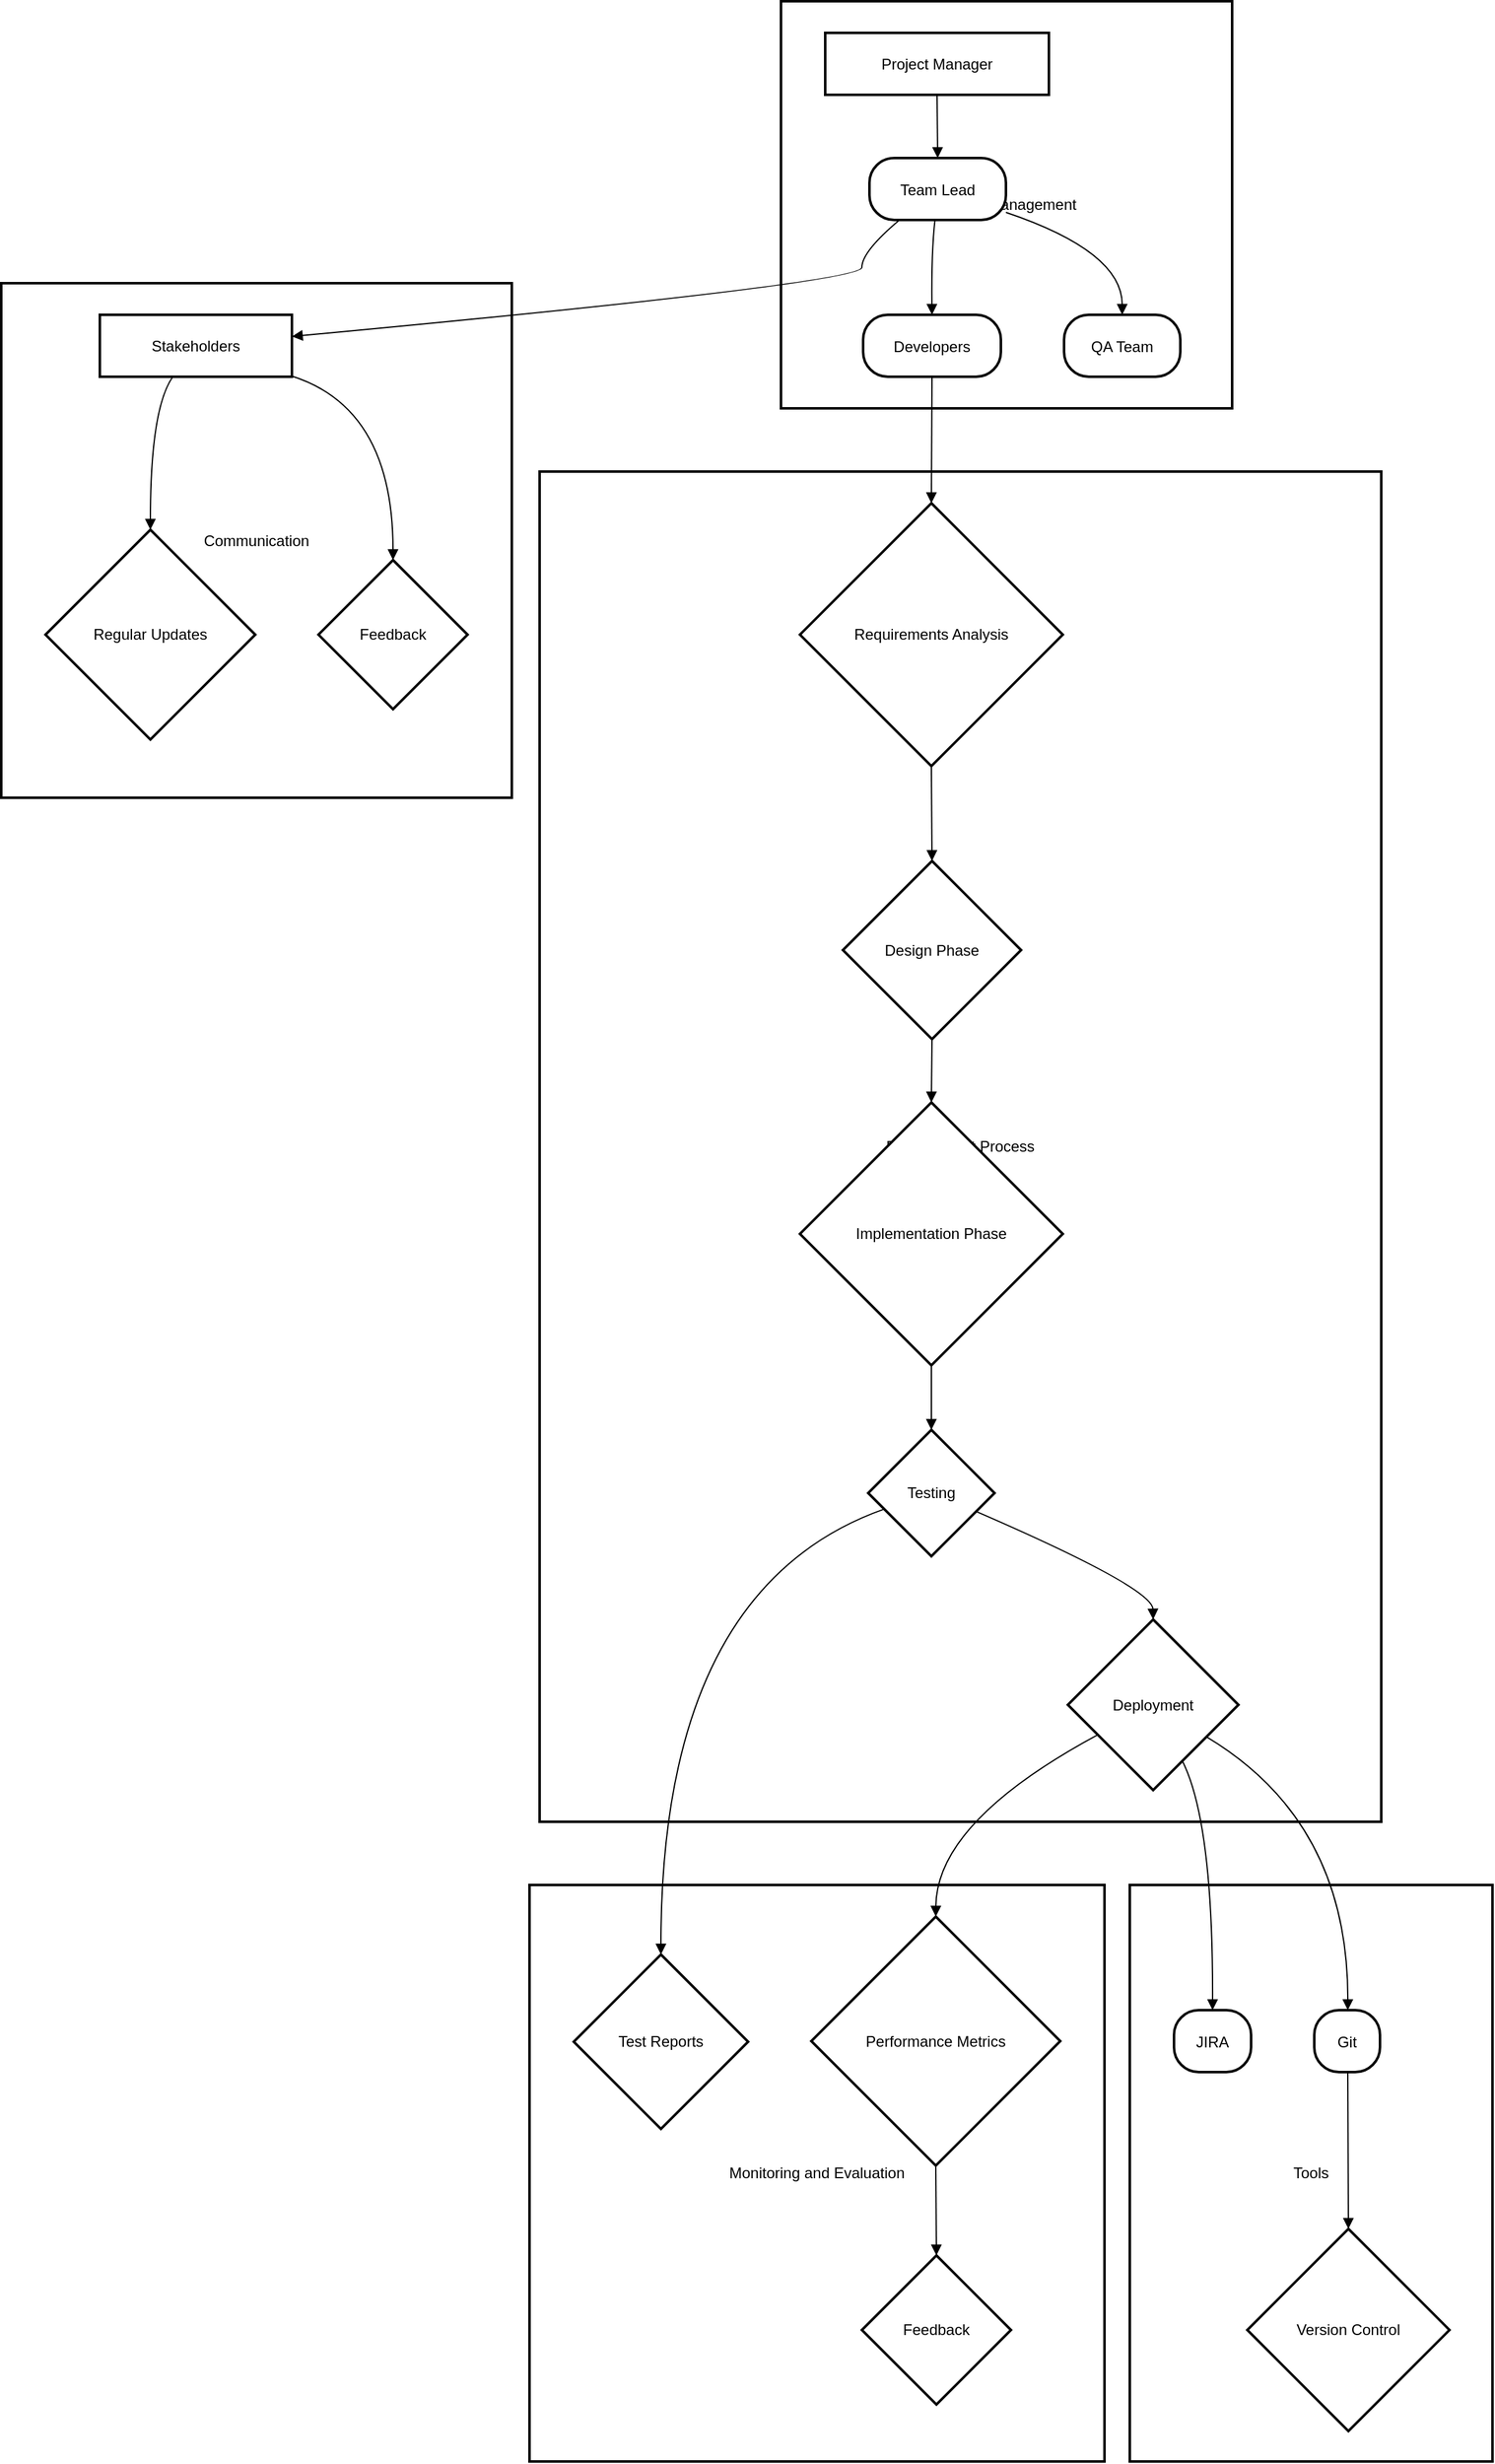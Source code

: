 <mxfile version="25.0.3">
  <diagram name="Page-1" id="fWQlzAEMGseuvwMkjwP3">
    <mxGraphModel>
      <root>
        <mxCell id="0" />
        <mxCell id="1" parent="0" />
        <mxCell id="2" value="Monitoring and Evaluation" style="whiteSpace=wrap;strokeWidth=2;" vertex="1" parent="1">
          <mxGeometry x="426" y="1498" width="455" height="456" as="geometry" />
        </mxCell>
        <mxCell id="3" value="Communication" style="whiteSpace=wrap;strokeWidth=2;" vertex="1" parent="1">
          <mxGeometry x="8" y="231" width="404" height="407" as="geometry" />
        </mxCell>
        <mxCell id="4" value="Tools" style="whiteSpace=wrap;strokeWidth=2;" vertex="1" parent="1">
          <mxGeometry x="901" y="1498" width="287" height="456" as="geometry" />
        </mxCell>
        <mxCell id="5" value="Development Process" style="whiteSpace=wrap;strokeWidth=2;" vertex="1" parent="1">
          <mxGeometry x="434" y="380" width="666" height="1068" as="geometry" />
        </mxCell>
        <mxCell id="6" value="Project Management" style="whiteSpace=wrap;strokeWidth=2;" vertex="1" parent="1">
          <mxGeometry x="625" y="8" width="357" height="322" as="geometry" />
        </mxCell>
        <mxCell id="7" value="Project Manager" style="whiteSpace=wrap;strokeWidth=2;" vertex="1" parent="1">
          <mxGeometry x="660" y="33" width="177" height="49" as="geometry" />
        </mxCell>
        <mxCell id="8" value="Team Lead" style="rounded=1;arcSize=40;strokeWidth=2" vertex="1" parent="1">
          <mxGeometry x="695" y="132" width="108" height="49" as="geometry" />
        </mxCell>
        <mxCell id="9" value="Developers" style="rounded=1;arcSize=40;strokeWidth=2" vertex="1" parent="1">
          <mxGeometry x="690" y="256" width="109" height="49" as="geometry" />
        </mxCell>
        <mxCell id="10" value="QA Team" style="rounded=1;arcSize=40;strokeWidth=2" vertex="1" parent="1">
          <mxGeometry x="849" y="256" width="92" height="49" as="geometry" />
        </mxCell>
        <mxCell id="11" value="Requirements Analysis" style="rhombus;strokeWidth=2;whiteSpace=wrap;" vertex="1" parent="1">
          <mxGeometry x="640" y="405" width="208" height="208" as="geometry" />
        </mxCell>
        <mxCell id="12" value="Design Phase" style="rhombus;strokeWidth=2;whiteSpace=wrap;" vertex="1" parent="1">
          <mxGeometry x="674" y="688" width="141" height="141" as="geometry" />
        </mxCell>
        <mxCell id="13" value="Implementation Phase" style="rhombus;strokeWidth=2;whiteSpace=wrap;" vertex="1" parent="1">
          <mxGeometry x="640" y="879" width="208" height="208" as="geometry" />
        </mxCell>
        <mxCell id="14" value="Testing" style="rhombus;strokeWidth=2;whiteSpace=wrap;" vertex="1" parent="1">
          <mxGeometry x="694" y="1138" width="100" height="100" as="geometry" />
        </mxCell>
        <mxCell id="15" value="Deployment" style="rhombus;strokeWidth=2;whiteSpace=wrap;" vertex="1" parent="1">
          <mxGeometry x="852" y="1288" width="135" height="135" as="geometry" />
        </mxCell>
        <mxCell id="16" value="JIRA" style="rounded=1;arcSize=40;strokeWidth=2" vertex="1" parent="1">
          <mxGeometry x="936" y="1597" width="61" height="49" as="geometry" />
        </mxCell>
        <mxCell id="17" value="Git" style="rounded=1;arcSize=40;strokeWidth=2" vertex="1" parent="1">
          <mxGeometry x="1047" y="1597" width="52" height="49" as="geometry" />
        </mxCell>
        <mxCell id="18" value="Version Control" style="rhombus;strokeWidth=2;whiteSpace=wrap;" vertex="1" parent="1">
          <mxGeometry x="994" y="1770" width="160" height="160" as="geometry" />
        </mxCell>
        <mxCell id="19" value="Stakeholders" style="whiteSpace=wrap;strokeWidth=2;" vertex="1" parent="1">
          <mxGeometry x="86" y="256" width="152" height="49" as="geometry" />
        </mxCell>
        <mxCell id="20" value="Regular Updates" style="rhombus;strokeWidth=2;whiteSpace=wrap;" vertex="1" parent="1">
          <mxGeometry x="43" y="426" width="166" height="166" as="geometry" />
        </mxCell>
        <mxCell id="21" value="Feedback" style="rhombus;strokeWidth=2;whiteSpace=wrap;" vertex="1" parent="1">
          <mxGeometry x="259" y="450" width="118" height="118" as="geometry" />
        </mxCell>
        <mxCell id="22" value="Test Reports" style="rhombus;strokeWidth=2;whiteSpace=wrap;" vertex="1" parent="1">
          <mxGeometry x="461" y="1553" width="138" height="138" as="geometry" />
        </mxCell>
        <mxCell id="23" value="Performance Metrics" style="rhombus;strokeWidth=2;whiteSpace=wrap;" vertex="1" parent="1">
          <mxGeometry x="649" y="1523" width="197" height="197" as="geometry" />
        </mxCell>
        <mxCell id="24" value="Feedback" style="rhombus;strokeWidth=2;whiteSpace=wrap;" vertex="1" parent="1">
          <mxGeometry x="689" y="1791" width="118" height="118" as="geometry" />
        </mxCell>
        <mxCell id="25" value="" style="curved=1;startArrow=none;endArrow=block;exitX=0.5;exitY=1;entryX=0.5;entryY=0;" edge="1" parent="1" source="7" target="8">
          <mxGeometry relative="1" as="geometry">
            <Array as="points" />
          </mxGeometry>
        </mxCell>
        <mxCell id="26" value="" style="curved=1;startArrow=none;endArrow=block;exitX=0.48;exitY=1;entryX=0.5;entryY=0;" edge="1" parent="1" source="8" target="9">
          <mxGeometry relative="1" as="geometry">
            <Array as="points">
              <mxPoint x="744" y="206" />
            </Array>
          </mxGeometry>
        </mxCell>
        <mxCell id="27" value="" style="curved=1;startArrow=none;endArrow=block;exitX=0.99;exitY=0.87;entryX=0.5;entryY=0;" edge="1" parent="1" source="8" target="10">
          <mxGeometry relative="1" as="geometry">
            <Array as="points">
              <mxPoint x="895" y="206" />
            </Array>
          </mxGeometry>
        </mxCell>
        <mxCell id="28" value="" style="curved=1;startArrow=none;endArrow=block;exitX=0.5;exitY=1;entryX=0.5;entryY=0;" edge="1" parent="1" source="9" target="11">
          <mxGeometry relative="1" as="geometry">
            <Array as="points" />
          </mxGeometry>
        </mxCell>
        <mxCell id="29" value="" style="curved=1;startArrow=none;endArrow=block;exitX=0.5;exitY=1;entryX=0.5;entryY=0;" edge="1" parent="1" source="11" target="12">
          <mxGeometry relative="1" as="geometry">
            <Array as="points" />
          </mxGeometry>
        </mxCell>
        <mxCell id="30" value="" style="curved=1;startArrow=none;endArrow=block;exitX=0.5;exitY=1;entryX=0.5;entryY=0;" edge="1" parent="1" source="12" target="13">
          <mxGeometry relative="1" as="geometry">
            <Array as="points" />
          </mxGeometry>
        </mxCell>
        <mxCell id="31" value="" style="curved=1;startArrow=none;endArrow=block;exitX=0.5;exitY=1;entryX=0.5;entryY=0;" edge="1" parent="1" source="13" target="14">
          <mxGeometry relative="1" as="geometry">
            <Array as="points" />
          </mxGeometry>
        </mxCell>
        <mxCell id="32" value="" style="curved=1;startArrow=none;endArrow=block;exitX=1.01;exitY=0.71;entryX=0.5;entryY=0;" edge="1" parent="1" source="14" target="15">
          <mxGeometry relative="1" as="geometry">
            <Array as="points">
              <mxPoint x="919" y="1263" />
            </Array>
          </mxGeometry>
        </mxCell>
        <mxCell id="33" value="" style="curved=1;startArrow=none;endArrow=block;exitX=0.76;exitY=1;entryX=0.5;entryY=0;" edge="1" parent="1" source="15" target="16">
          <mxGeometry relative="1" as="geometry">
            <Array as="points">
              <mxPoint x="967" y="1448" />
            </Array>
          </mxGeometry>
        </mxCell>
        <mxCell id="34" value="" style="curved=1;startArrow=none;endArrow=block;exitX=1;exitY=0.8;entryX=0.51;entryY=0;" edge="1" parent="1" source="15" target="17">
          <mxGeometry relative="1" as="geometry">
            <Array as="points">
              <mxPoint x="1074" y="1448" />
            </Array>
          </mxGeometry>
        </mxCell>
        <mxCell id="35" value="" style="curved=1;startArrow=none;endArrow=block;exitX=0.51;exitY=1;entryX=0.5;entryY=0;" edge="1" parent="1" source="17" target="18">
          <mxGeometry relative="1" as="geometry">
            <Array as="points" />
          </mxGeometry>
        </mxCell>
        <mxCell id="36" value="" style="curved=1;startArrow=none;endArrow=block;exitX=0.22;exitY=1;entryX=1;entryY=0.35;" edge="1" parent="1" source="8" target="19">
          <mxGeometry relative="1" as="geometry">
            <Array as="points">
              <mxPoint x="689" y="206" />
              <mxPoint x="689" y="231" />
            </Array>
          </mxGeometry>
        </mxCell>
        <mxCell id="37" value="" style="curved=1;startArrow=none;endArrow=block;exitX=0.38;exitY=1;entryX=0.5;entryY=0;" edge="1" parent="1" source="19" target="20">
          <mxGeometry relative="1" as="geometry">
            <Array as="points">
              <mxPoint x="126" y="330" />
            </Array>
          </mxGeometry>
        </mxCell>
        <mxCell id="38" value="" style="curved=1;startArrow=none;endArrow=block;exitX=1;exitY=0.99;entryX=0.5;entryY=0;" edge="1" parent="1" source="19" target="21">
          <mxGeometry relative="1" as="geometry">
            <Array as="points">
              <mxPoint x="318" y="330" />
            </Array>
          </mxGeometry>
        </mxCell>
        <mxCell id="39" value="" style="curved=1;startArrow=none;endArrow=block;exitX=0;exitY=0.67;entryX=0.5;entryY=0;" edge="1" parent="1" source="14" target="22">
          <mxGeometry relative="1" as="geometry">
            <Array as="points">
              <mxPoint x="530" y="1263" />
            </Array>
          </mxGeometry>
        </mxCell>
        <mxCell id="40" value="" style="curved=1;startArrow=none;endArrow=block;exitX=0;exitY=0.77;entryX=0.5;entryY=0;" edge="1" parent="1" source="15" target="23">
          <mxGeometry relative="1" as="geometry">
            <Array as="points">
              <mxPoint x="748" y="1448" />
            </Array>
          </mxGeometry>
        </mxCell>
        <mxCell id="41" value="" style="curved=1;startArrow=none;endArrow=block;exitX=0.5;exitY=1;entryX=0.5;entryY=0;" edge="1" parent="1" source="23" target="24">
          <mxGeometry relative="1" as="geometry">
            <Array as="points" />
          </mxGeometry>
        </mxCell>
      </root>
    </mxGraphModel>
  </diagram>
</mxfile>
